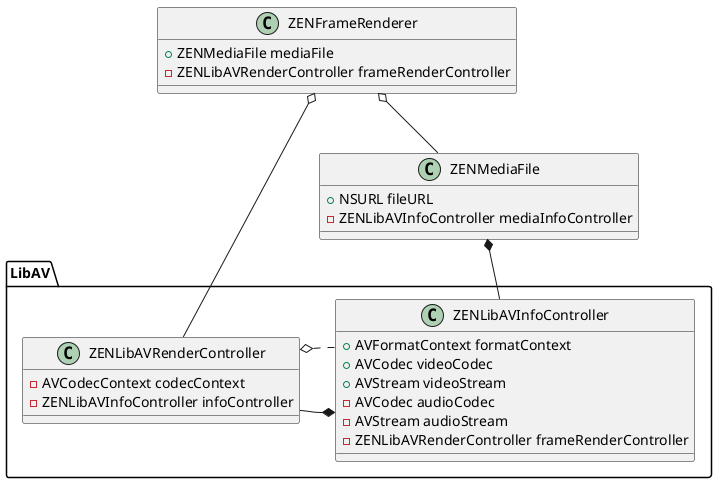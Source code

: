 @startuml

class ZENMediaFile
{
	+ NSURL fileURL
	- ZENLibAVInfoController mediaInfoController
}

class ZENFrameRenderer
{
	+ ZENMediaFile mediaFile
	- ZENLibAVRenderController frameRenderController
}

package LibAV
{
	class ZENLibAVInfoController
	{
		+ AVFormatContext formatContext
		+ AVCodec videoCodec
		+ AVStream videoStream
		- AVCodec audioCodec
		- AVStream audioStream
		- ZENLibAVRenderController frameRenderController
	}

	class ZENLibAVRenderController
	{
		- AVCodecContext codecContext
		- ZENLibAVInfoController infoController
	}
}

ZENMediaFile *-- ZENLibAVInfoController

ZENFrameRenderer o-- ZENLibAVRenderController
ZENFrameRenderer o-- ZENMediaFile

ZENLibAVInfoController *-right- ZENLibAVRenderController
ZENLibAVRenderController o.left. ZENLibAVInfoController

@enduml
